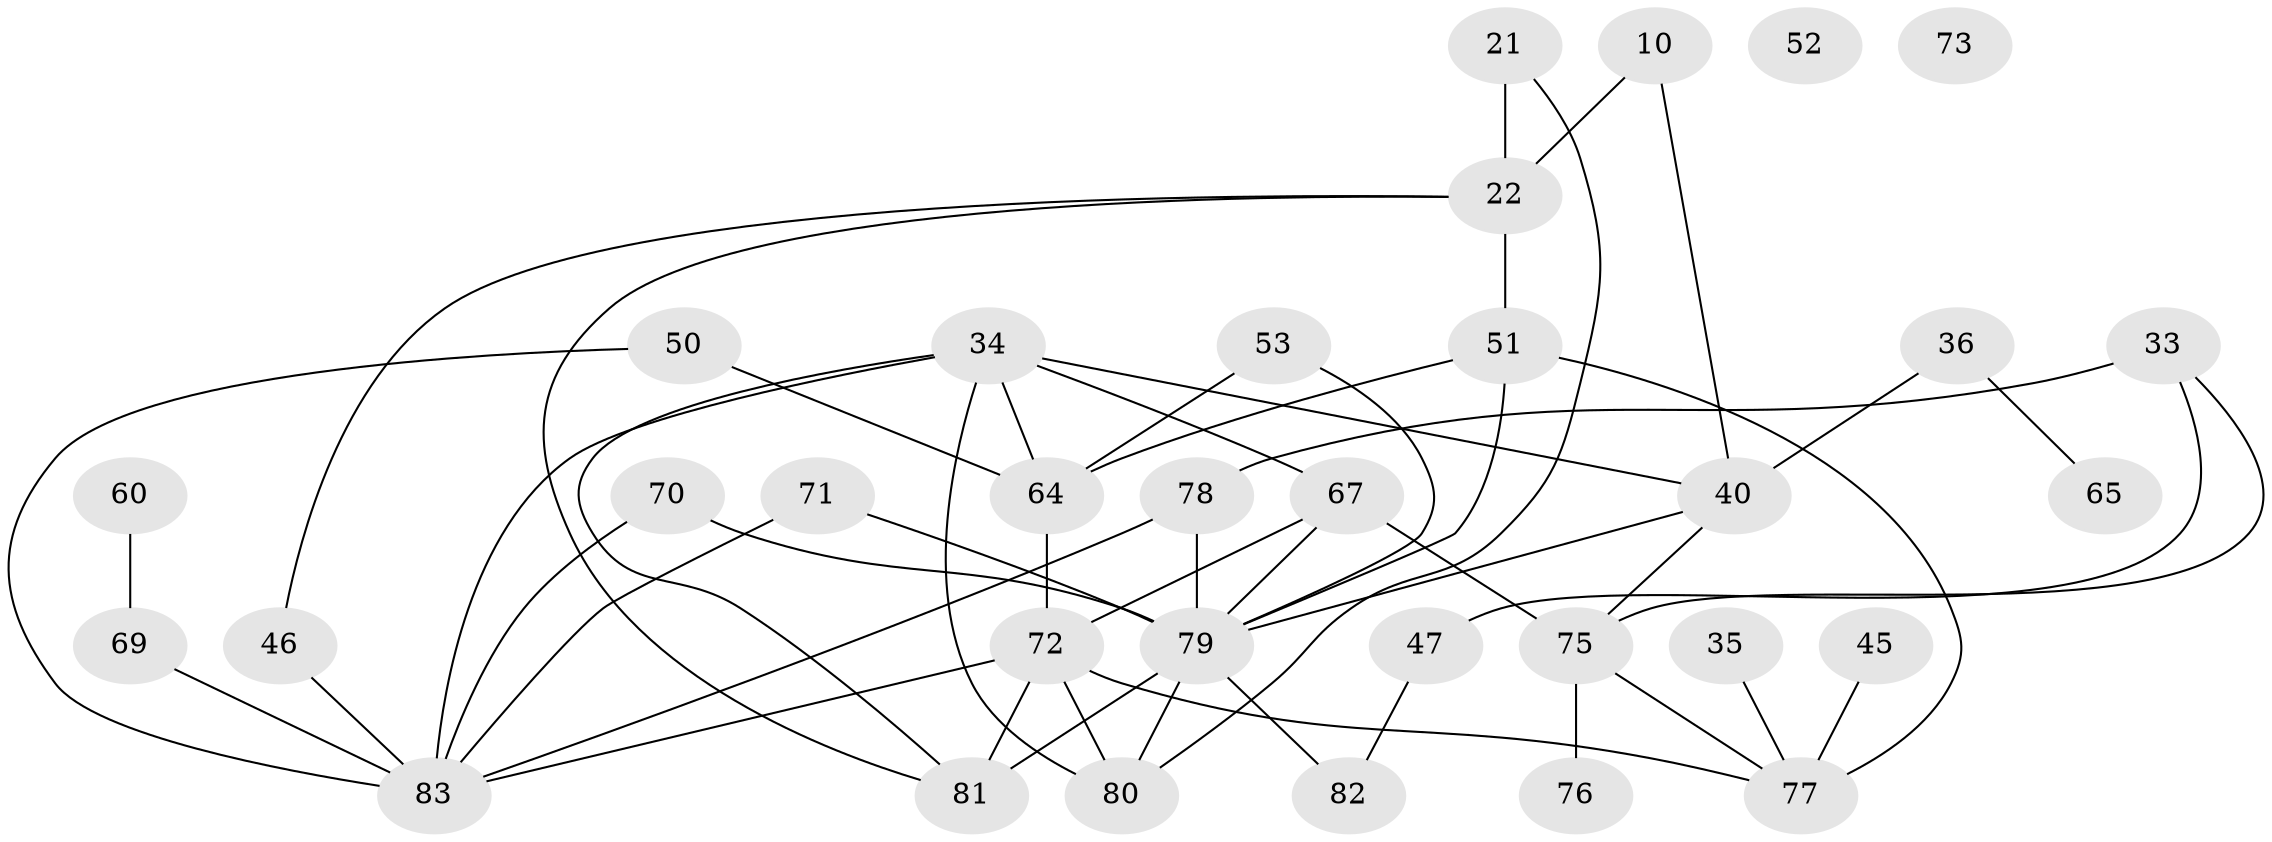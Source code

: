 // original degree distribution, {3: 0.2891566265060241, 2: 0.26506024096385544, 5: 0.0963855421686747, 1: 0.1686746987951807, 6: 0.03614457831325301, 4: 0.12048192771084337, 0: 0.024096385542168676}
// Generated by graph-tools (version 1.1) at 2025/43/03/04/25 21:43:48]
// undirected, 33 vertices, 52 edges
graph export_dot {
graph [start="1"]
  node [color=gray90,style=filled];
  10;
  21 [super="+19"];
  22 [super="+4"];
  33;
  34 [super="+11"];
  35;
  36 [super="+18"];
  40 [super="+27"];
  45 [super="+16"];
  46;
  47 [super="+39"];
  50;
  51 [super="+20+12"];
  52;
  53;
  60;
  64 [super="+23+57"];
  65;
  67 [super="+66"];
  69;
  70;
  71 [super="+56"];
  72 [super="+44+68+32+42"];
  73;
  75 [super="+1+30+54+55+59"];
  76;
  77 [super="+63"];
  78 [super="+41"];
  79 [super="+61+49"];
  80 [super="+74"];
  81 [super="+28+62"];
  82;
  83 [super="+31+43"];
  10 -- 22 [weight=2];
  10 -- 40;
  21 -- 22;
  21 -- 80;
  22 -- 46;
  22 -- 51 [weight=3];
  22 -- 81;
  33 -- 47;
  33 -- 78 [weight=2];
  33 -- 75;
  34 -- 40;
  34 -- 67 [weight=2];
  34 -- 80 [weight=2];
  34 -- 81;
  34 -- 64;
  34 -- 83;
  35 -- 77;
  36 -- 40;
  36 -- 65;
  40 -- 75;
  40 -- 79;
  45 -- 77;
  46 -- 83;
  47 -- 82;
  50 -- 64;
  50 -- 83;
  51 -- 77 [weight=2];
  51 -- 64;
  51 -- 79 [weight=2];
  53 -- 64;
  53 -- 79;
  60 -- 69;
  64 -- 72 [weight=2];
  67 -- 75;
  67 -- 72;
  67 -- 79;
  69 -- 83;
  70 -- 83;
  70 -- 79;
  71 -- 83;
  71 -- 79;
  72 -- 80 [weight=2];
  72 -- 77;
  72 -- 81;
  72 -- 83;
  75 -- 76;
  75 -- 77;
  78 -- 79;
  78 -- 83;
  79 -- 80 [weight=2];
  79 -- 81 [weight=2];
  79 -- 82;
}
